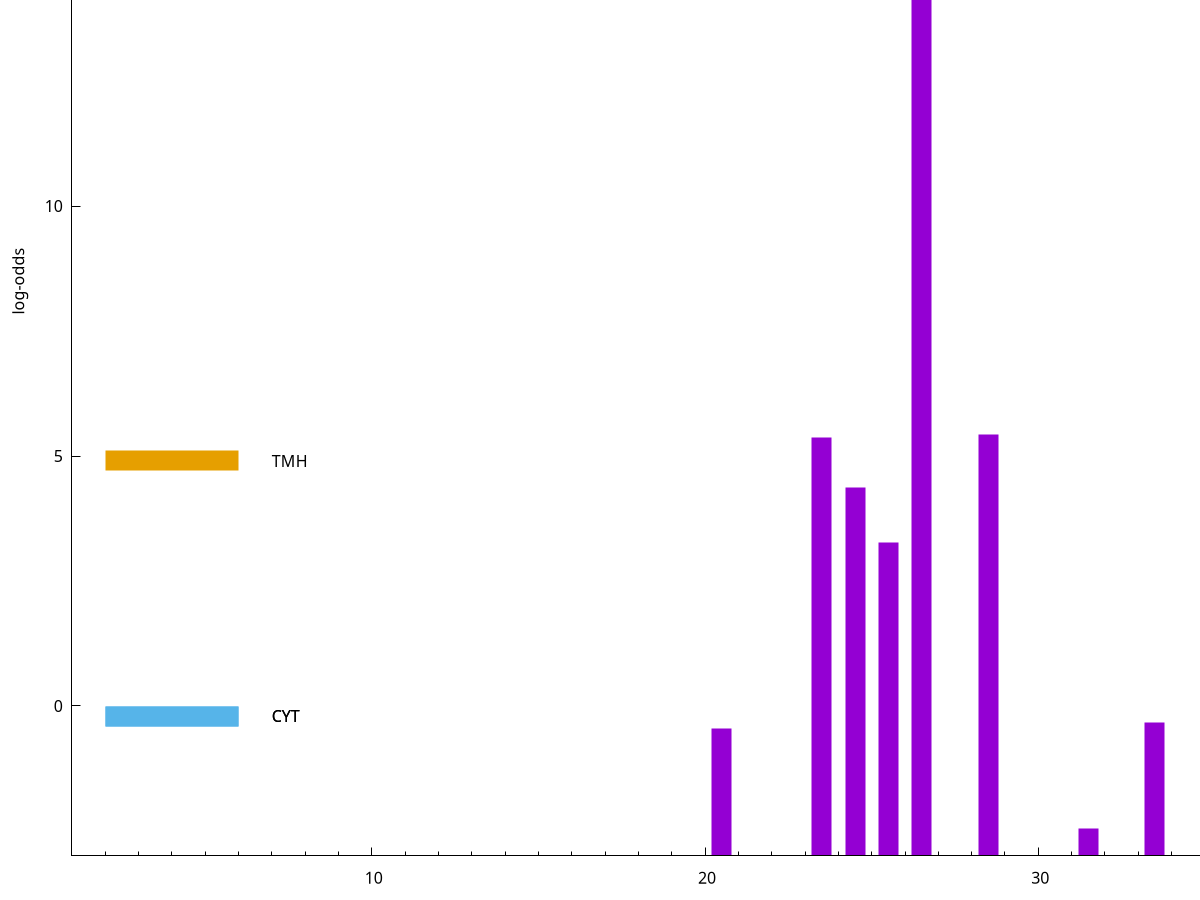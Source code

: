 set title "LipoP predictions for SRR3982230.gff"
set size 2., 1.4
set xrange [1:70] 
set mxtics 10
set yrange [-3:20]
set y2range [0:23]
set ylabel "log-odds"
set term postscript eps color solid "Helvetica" 30
set output "SRR3982230.gff2.eps"
set arrow from 2,15.0635 to 6,15.0635 nohead lt 1 lw 20
set label "SpI" at 7,15.0635
set arrow from 2,4.90338 to 6,4.90338 nohead lt 4 lw 20
set label "TMH" at 7,4.90338
set arrow from 2,-0.200913 to 6,-0.200913 nohead lt 3 lw 20
set label "CYT" at 7,-0.200913
set arrow from 2,-0.200913 to 6,-0.200913 nohead lt 3 lw 20
set label "CYT" at 7,-0.200913
set arrow from 2,15.0635 to 6,15.0635 nohead lt 1 lw 20
set label "SpI" at 7,15.0635
# NOTE: The scores below are the log-odds scores with the threshold
# NOTE: subtracted (a hack to make gnuplot make the histogram all
# NOTE: look nice).
plot "-" axes x1y2 title "" with impulses lt 1 lw 20
26.500000 18.058600
28.500000 8.421480
23.500000 8.361840
24.500000 7.362400
25.500000 6.274710
33.500000 2.674215
20.500000 2.544925
31.500000 0.551510
e
exit
